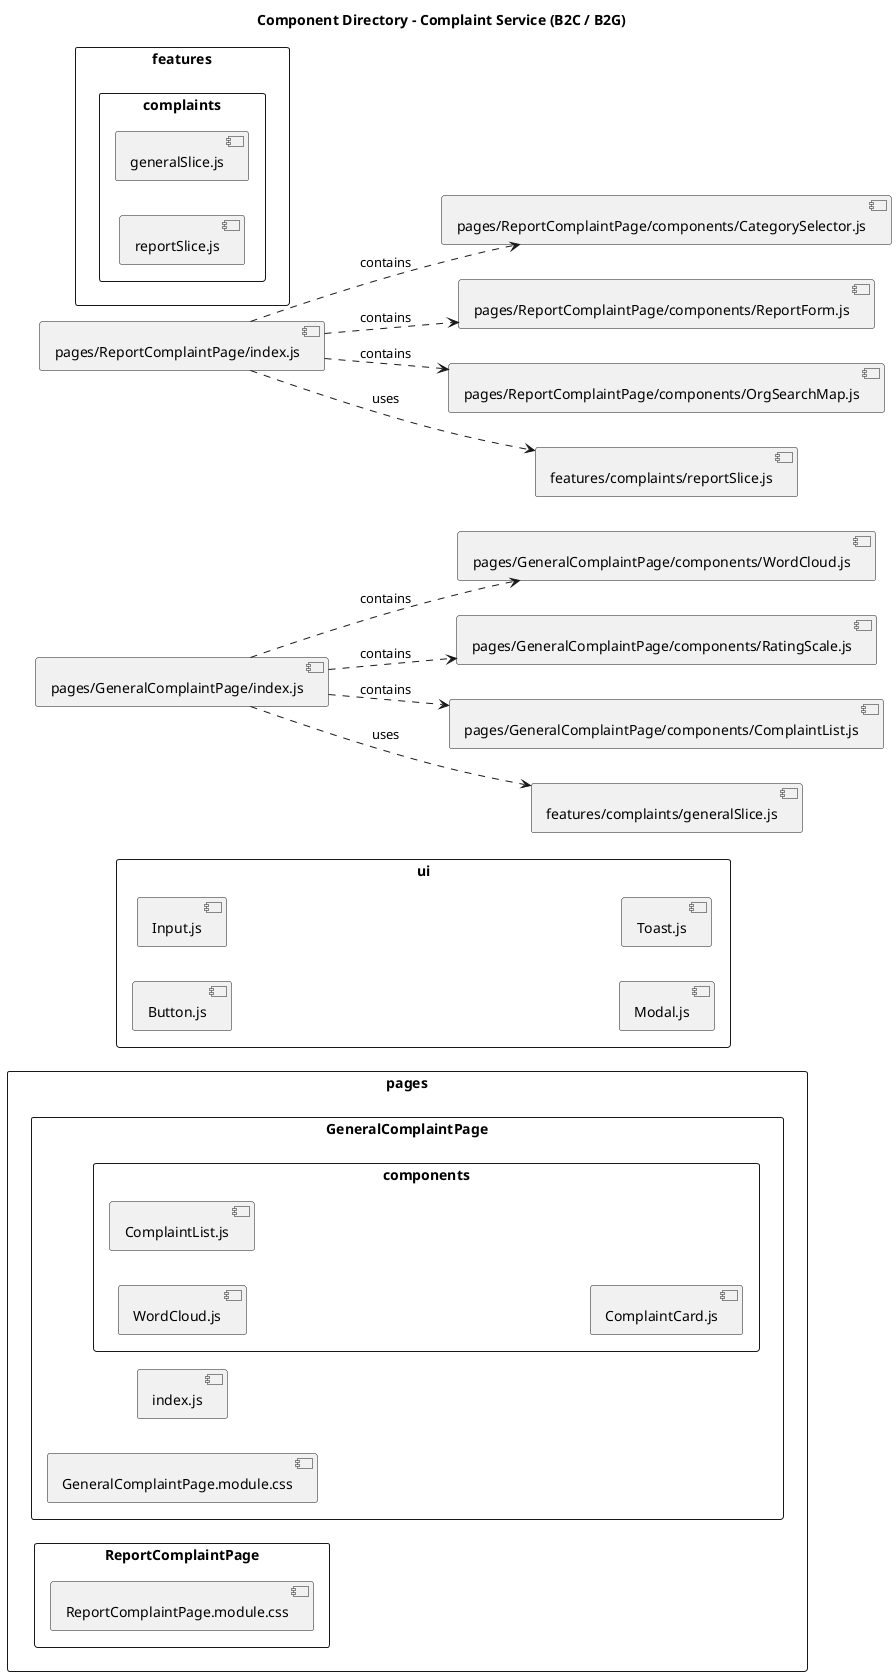 @startuml
title Component Directory - Complaint Service (B2C / B2G)
skinparam packageStyle rectangle
skinparam shadowing false
skinparam classAttributeIconSize 0

left to right direction

' ========== 패키지 정의 ==========

package pages {
  package "GeneralComplaintPage" {
    [index.js]
    [GeneralComplaintPage.module.css]
    package components {
      [WordCloud.js]
      [ComplaintList.js]
      [ComplaintCard.js]
    }
  }

  package "ReportComplaintPage" {
    [index.js]
    [ReportComplaintPage.module.css]
    package components {
      '[CategorySelector.js]
      '[ReportForm.js]
      '[OrgSearchMap.js]
    }
  }
}

package features {
  package "complaints" {
    [generalSlice.js]
    [reportSlice.js]
  }
}

package ui {
  [Button.js]
  [Input.js]
  [Modal.js]
  [Toast.js]
}

' ========== 의존 / 사용 관계 ==========

[pages/GeneralComplaintPage/index.js] ..> [pages/GeneralComplaintPage/components/WordCloud.js] : contains
[pages/GeneralComplaintPage/index.js] ..> [pages/GeneralComplaintPage/components/RatingScale.js] : contains
[pages/GeneralComplaintPage/index.js] ..> [pages/GeneralComplaintPage/components/ComplaintList.js] : contains

[pages/ReportComplaintPage/index.js] ..> [pages/ReportComplaintPage/components/CategorySelector.js] : contains
[pages/ReportComplaintPage/index.js] ..> [pages/ReportComplaintPage/components/ReportForm.js] : contains
[pages/ReportComplaintPage/index.js] ..> [pages/ReportComplaintPage/components/OrgSearchMap.js] : contains

[pages/GeneralComplaintPage/index.js] ..> [features/complaints/generalSlice.js] : uses
[pages/ReportComplaintPage/index.js] ..> [features/complaints/reportSlice.js] : uses


@enduml
